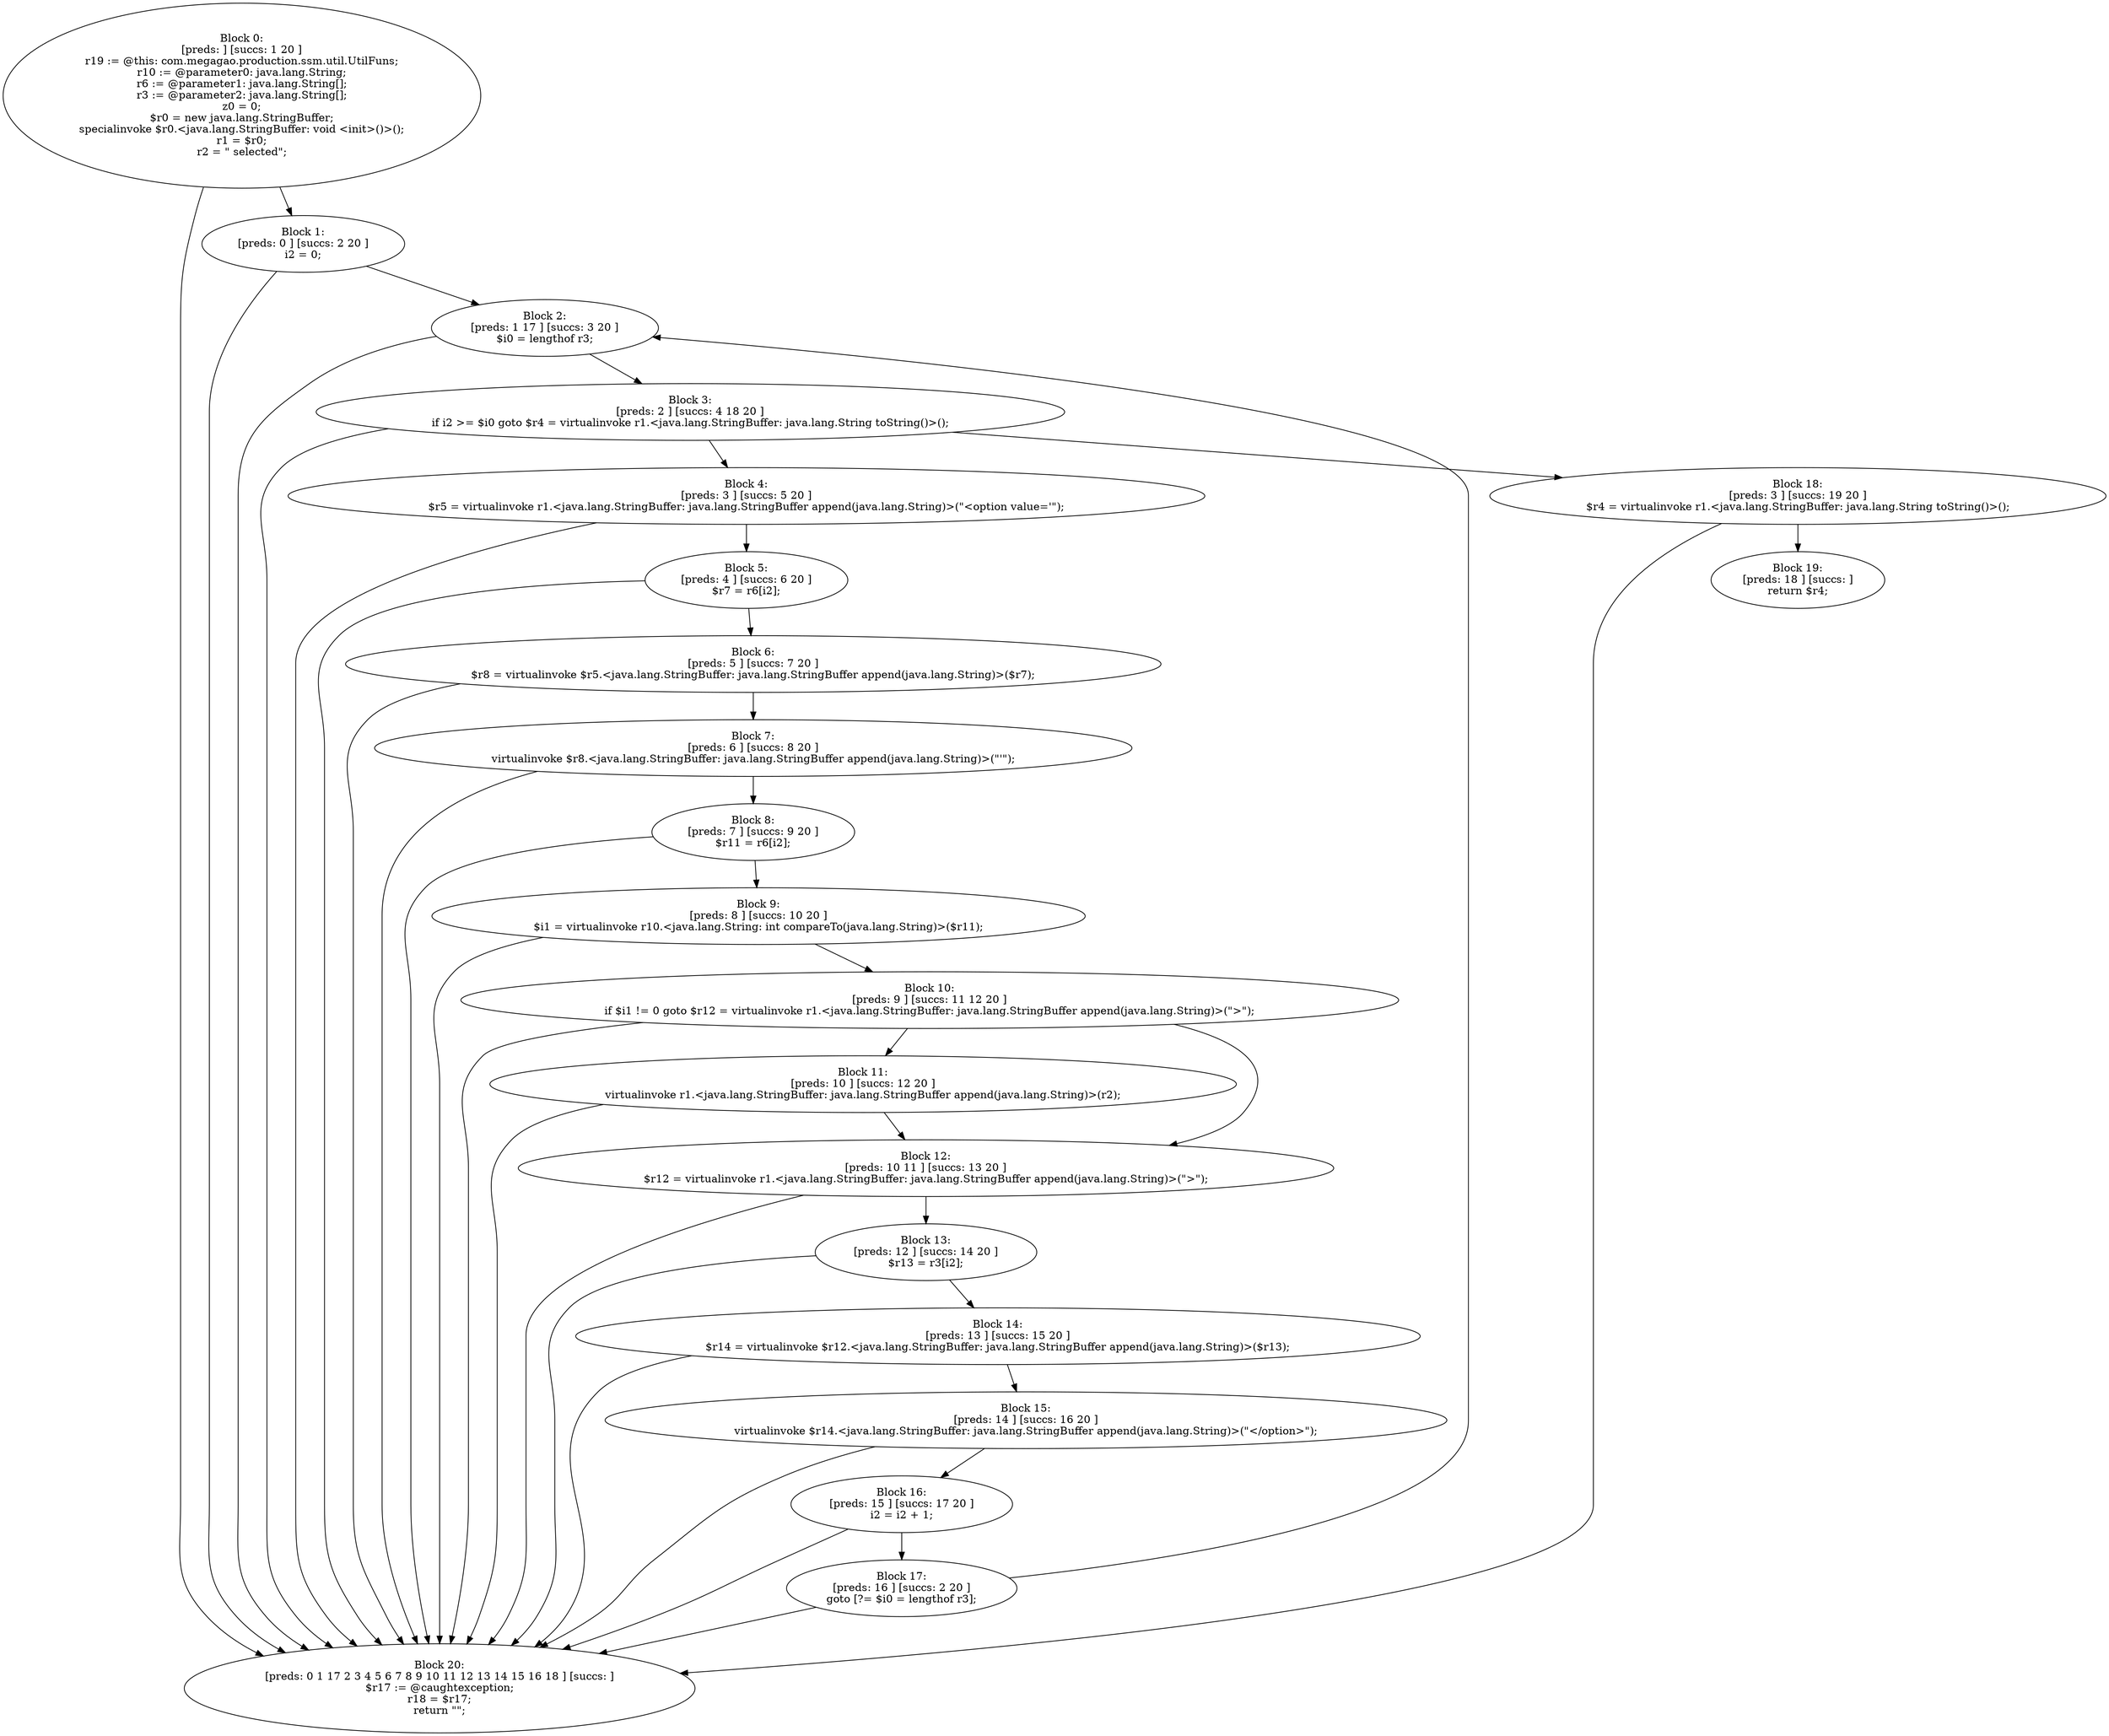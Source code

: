 digraph "unitGraph" {
    "Block 0:
[preds: ] [succs: 1 20 ]
r19 := @this: com.megagao.production.ssm.util.UtilFuns;
r10 := @parameter0: java.lang.String;
r6 := @parameter1: java.lang.String[];
r3 := @parameter2: java.lang.String[];
z0 = 0;
$r0 = new java.lang.StringBuffer;
specialinvoke $r0.<java.lang.StringBuffer: void <init>()>();
r1 = $r0;
r2 = \" selected\";
"
    "Block 1:
[preds: 0 ] [succs: 2 20 ]
i2 = 0;
"
    "Block 2:
[preds: 1 17 ] [succs: 3 20 ]
$i0 = lengthof r3;
"
    "Block 3:
[preds: 2 ] [succs: 4 18 20 ]
if i2 >= $i0 goto $r4 = virtualinvoke r1.<java.lang.StringBuffer: java.lang.String toString()>();
"
    "Block 4:
[preds: 3 ] [succs: 5 20 ]
$r5 = virtualinvoke r1.<java.lang.StringBuffer: java.lang.StringBuffer append(java.lang.String)>(\"<option value=\'\");
"
    "Block 5:
[preds: 4 ] [succs: 6 20 ]
$r7 = r6[i2];
"
    "Block 6:
[preds: 5 ] [succs: 7 20 ]
$r8 = virtualinvoke $r5.<java.lang.StringBuffer: java.lang.StringBuffer append(java.lang.String)>($r7);
"
    "Block 7:
[preds: 6 ] [succs: 8 20 ]
virtualinvoke $r8.<java.lang.StringBuffer: java.lang.StringBuffer append(java.lang.String)>(\"\'\");
"
    "Block 8:
[preds: 7 ] [succs: 9 20 ]
$r11 = r6[i2];
"
    "Block 9:
[preds: 8 ] [succs: 10 20 ]
$i1 = virtualinvoke r10.<java.lang.String: int compareTo(java.lang.String)>($r11);
"
    "Block 10:
[preds: 9 ] [succs: 11 12 20 ]
if $i1 != 0 goto $r12 = virtualinvoke r1.<java.lang.StringBuffer: java.lang.StringBuffer append(java.lang.String)>(\">\");
"
    "Block 11:
[preds: 10 ] [succs: 12 20 ]
virtualinvoke r1.<java.lang.StringBuffer: java.lang.StringBuffer append(java.lang.String)>(r2);
"
    "Block 12:
[preds: 10 11 ] [succs: 13 20 ]
$r12 = virtualinvoke r1.<java.lang.StringBuffer: java.lang.StringBuffer append(java.lang.String)>(\">\");
"
    "Block 13:
[preds: 12 ] [succs: 14 20 ]
$r13 = r3[i2];
"
    "Block 14:
[preds: 13 ] [succs: 15 20 ]
$r14 = virtualinvoke $r12.<java.lang.StringBuffer: java.lang.StringBuffer append(java.lang.String)>($r13);
"
    "Block 15:
[preds: 14 ] [succs: 16 20 ]
virtualinvoke $r14.<java.lang.StringBuffer: java.lang.StringBuffer append(java.lang.String)>(\"</option>\");
"
    "Block 16:
[preds: 15 ] [succs: 17 20 ]
i2 = i2 + 1;
"
    "Block 17:
[preds: 16 ] [succs: 2 20 ]
goto [?= $i0 = lengthof r3];
"
    "Block 18:
[preds: 3 ] [succs: 19 20 ]
$r4 = virtualinvoke r1.<java.lang.StringBuffer: java.lang.String toString()>();
"
    "Block 19:
[preds: 18 ] [succs: ]
return $r4;
"
    "Block 20:
[preds: 0 1 17 2 3 4 5 6 7 8 9 10 11 12 13 14 15 16 18 ] [succs: ]
$r17 := @caughtexception;
r18 = $r17;
return \"\";
"
    "Block 0:
[preds: ] [succs: 1 20 ]
r19 := @this: com.megagao.production.ssm.util.UtilFuns;
r10 := @parameter0: java.lang.String;
r6 := @parameter1: java.lang.String[];
r3 := @parameter2: java.lang.String[];
z0 = 0;
$r0 = new java.lang.StringBuffer;
specialinvoke $r0.<java.lang.StringBuffer: void <init>()>();
r1 = $r0;
r2 = \" selected\";
"->"Block 1:
[preds: 0 ] [succs: 2 20 ]
i2 = 0;
";
    "Block 0:
[preds: ] [succs: 1 20 ]
r19 := @this: com.megagao.production.ssm.util.UtilFuns;
r10 := @parameter0: java.lang.String;
r6 := @parameter1: java.lang.String[];
r3 := @parameter2: java.lang.String[];
z0 = 0;
$r0 = new java.lang.StringBuffer;
specialinvoke $r0.<java.lang.StringBuffer: void <init>()>();
r1 = $r0;
r2 = \" selected\";
"->"Block 20:
[preds: 0 1 17 2 3 4 5 6 7 8 9 10 11 12 13 14 15 16 18 ] [succs: ]
$r17 := @caughtexception;
r18 = $r17;
return \"\";
";
    "Block 1:
[preds: 0 ] [succs: 2 20 ]
i2 = 0;
"->"Block 2:
[preds: 1 17 ] [succs: 3 20 ]
$i0 = lengthof r3;
";
    "Block 1:
[preds: 0 ] [succs: 2 20 ]
i2 = 0;
"->"Block 20:
[preds: 0 1 17 2 3 4 5 6 7 8 9 10 11 12 13 14 15 16 18 ] [succs: ]
$r17 := @caughtexception;
r18 = $r17;
return \"\";
";
    "Block 2:
[preds: 1 17 ] [succs: 3 20 ]
$i0 = lengthof r3;
"->"Block 3:
[preds: 2 ] [succs: 4 18 20 ]
if i2 >= $i0 goto $r4 = virtualinvoke r1.<java.lang.StringBuffer: java.lang.String toString()>();
";
    "Block 2:
[preds: 1 17 ] [succs: 3 20 ]
$i0 = lengthof r3;
"->"Block 20:
[preds: 0 1 17 2 3 4 5 6 7 8 9 10 11 12 13 14 15 16 18 ] [succs: ]
$r17 := @caughtexception;
r18 = $r17;
return \"\";
";
    "Block 3:
[preds: 2 ] [succs: 4 18 20 ]
if i2 >= $i0 goto $r4 = virtualinvoke r1.<java.lang.StringBuffer: java.lang.String toString()>();
"->"Block 4:
[preds: 3 ] [succs: 5 20 ]
$r5 = virtualinvoke r1.<java.lang.StringBuffer: java.lang.StringBuffer append(java.lang.String)>(\"<option value=\'\");
";
    "Block 3:
[preds: 2 ] [succs: 4 18 20 ]
if i2 >= $i0 goto $r4 = virtualinvoke r1.<java.lang.StringBuffer: java.lang.String toString()>();
"->"Block 18:
[preds: 3 ] [succs: 19 20 ]
$r4 = virtualinvoke r1.<java.lang.StringBuffer: java.lang.String toString()>();
";
    "Block 3:
[preds: 2 ] [succs: 4 18 20 ]
if i2 >= $i0 goto $r4 = virtualinvoke r1.<java.lang.StringBuffer: java.lang.String toString()>();
"->"Block 20:
[preds: 0 1 17 2 3 4 5 6 7 8 9 10 11 12 13 14 15 16 18 ] [succs: ]
$r17 := @caughtexception;
r18 = $r17;
return \"\";
";
    "Block 4:
[preds: 3 ] [succs: 5 20 ]
$r5 = virtualinvoke r1.<java.lang.StringBuffer: java.lang.StringBuffer append(java.lang.String)>(\"<option value=\'\");
"->"Block 5:
[preds: 4 ] [succs: 6 20 ]
$r7 = r6[i2];
";
    "Block 4:
[preds: 3 ] [succs: 5 20 ]
$r5 = virtualinvoke r1.<java.lang.StringBuffer: java.lang.StringBuffer append(java.lang.String)>(\"<option value=\'\");
"->"Block 20:
[preds: 0 1 17 2 3 4 5 6 7 8 9 10 11 12 13 14 15 16 18 ] [succs: ]
$r17 := @caughtexception;
r18 = $r17;
return \"\";
";
    "Block 5:
[preds: 4 ] [succs: 6 20 ]
$r7 = r6[i2];
"->"Block 6:
[preds: 5 ] [succs: 7 20 ]
$r8 = virtualinvoke $r5.<java.lang.StringBuffer: java.lang.StringBuffer append(java.lang.String)>($r7);
";
    "Block 5:
[preds: 4 ] [succs: 6 20 ]
$r7 = r6[i2];
"->"Block 20:
[preds: 0 1 17 2 3 4 5 6 7 8 9 10 11 12 13 14 15 16 18 ] [succs: ]
$r17 := @caughtexception;
r18 = $r17;
return \"\";
";
    "Block 6:
[preds: 5 ] [succs: 7 20 ]
$r8 = virtualinvoke $r5.<java.lang.StringBuffer: java.lang.StringBuffer append(java.lang.String)>($r7);
"->"Block 7:
[preds: 6 ] [succs: 8 20 ]
virtualinvoke $r8.<java.lang.StringBuffer: java.lang.StringBuffer append(java.lang.String)>(\"\'\");
";
    "Block 6:
[preds: 5 ] [succs: 7 20 ]
$r8 = virtualinvoke $r5.<java.lang.StringBuffer: java.lang.StringBuffer append(java.lang.String)>($r7);
"->"Block 20:
[preds: 0 1 17 2 3 4 5 6 7 8 9 10 11 12 13 14 15 16 18 ] [succs: ]
$r17 := @caughtexception;
r18 = $r17;
return \"\";
";
    "Block 7:
[preds: 6 ] [succs: 8 20 ]
virtualinvoke $r8.<java.lang.StringBuffer: java.lang.StringBuffer append(java.lang.String)>(\"\'\");
"->"Block 8:
[preds: 7 ] [succs: 9 20 ]
$r11 = r6[i2];
";
    "Block 7:
[preds: 6 ] [succs: 8 20 ]
virtualinvoke $r8.<java.lang.StringBuffer: java.lang.StringBuffer append(java.lang.String)>(\"\'\");
"->"Block 20:
[preds: 0 1 17 2 3 4 5 6 7 8 9 10 11 12 13 14 15 16 18 ] [succs: ]
$r17 := @caughtexception;
r18 = $r17;
return \"\";
";
    "Block 8:
[preds: 7 ] [succs: 9 20 ]
$r11 = r6[i2];
"->"Block 9:
[preds: 8 ] [succs: 10 20 ]
$i1 = virtualinvoke r10.<java.lang.String: int compareTo(java.lang.String)>($r11);
";
    "Block 8:
[preds: 7 ] [succs: 9 20 ]
$r11 = r6[i2];
"->"Block 20:
[preds: 0 1 17 2 3 4 5 6 7 8 9 10 11 12 13 14 15 16 18 ] [succs: ]
$r17 := @caughtexception;
r18 = $r17;
return \"\";
";
    "Block 9:
[preds: 8 ] [succs: 10 20 ]
$i1 = virtualinvoke r10.<java.lang.String: int compareTo(java.lang.String)>($r11);
"->"Block 10:
[preds: 9 ] [succs: 11 12 20 ]
if $i1 != 0 goto $r12 = virtualinvoke r1.<java.lang.StringBuffer: java.lang.StringBuffer append(java.lang.String)>(\">\");
";
    "Block 9:
[preds: 8 ] [succs: 10 20 ]
$i1 = virtualinvoke r10.<java.lang.String: int compareTo(java.lang.String)>($r11);
"->"Block 20:
[preds: 0 1 17 2 3 4 5 6 7 8 9 10 11 12 13 14 15 16 18 ] [succs: ]
$r17 := @caughtexception;
r18 = $r17;
return \"\";
";
    "Block 10:
[preds: 9 ] [succs: 11 12 20 ]
if $i1 != 0 goto $r12 = virtualinvoke r1.<java.lang.StringBuffer: java.lang.StringBuffer append(java.lang.String)>(\">\");
"->"Block 11:
[preds: 10 ] [succs: 12 20 ]
virtualinvoke r1.<java.lang.StringBuffer: java.lang.StringBuffer append(java.lang.String)>(r2);
";
    "Block 10:
[preds: 9 ] [succs: 11 12 20 ]
if $i1 != 0 goto $r12 = virtualinvoke r1.<java.lang.StringBuffer: java.lang.StringBuffer append(java.lang.String)>(\">\");
"->"Block 12:
[preds: 10 11 ] [succs: 13 20 ]
$r12 = virtualinvoke r1.<java.lang.StringBuffer: java.lang.StringBuffer append(java.lang.String)>(\">\");
";
    "Block 10:
[preds: 9 ] [succs: 11 12 20 ]
if $i1 != 0 goto $r12 = virtualinvoke r1.<java.lang.StringBuffer: java.lang.StringBuffer append(java.lang.String)>(\">\");
"->"Block 20:
[preds: 0 1 17 2 3 4 5 6 7 8 9 10 11 12 13 14 15 16 18 ] [succs: ]
$r17 := @caughtexception;
r18 = $r17;
return \"\";
";
    "Block 11:
[preds: 10 ] [succs: 12 20 ]
virtualinvoke r1.<java.lang.StringBuffer: java.lang.StringBuffer append(java.lang.String)>(r2);
"->"Block 12:
[preds: 10 11 ] [succs: 13 20 ]
$r12 = virtualinvoke r1.<java.lang.StringBuffer: java.lang.StringBuffer append(java.lang.String)>(\">\");
";
    "Block 11:
[preds: 10 ] [succs: 12 20 ]
virtualinvoke r1.<java.lang.StringBuffer: java.lang.StringBuffer append(java.lang.String)>(r2);
"->"Block 20:
[preds: 0 1 17 2 3 4 5 6 7 8 9 10 11 12 13 14 15 16 18 ] [succs: ]
$r17 := @caughtexception;
r18 = $r17;
return \"\";
";
    "Block 12:
[preds: 10 11 ] [succs: 13 20 ]
$r12 = virtualinvoke r1.<java.lang.StringBuffer: java.lang.StringBuffer append(java.lang.String)>(\">\");
"->"Block 13:
[preds: 12 ] [succs: 14 20 ]
$r13 = r3[i2];
";
    "Block 12:
[preds: 10 11 ] [succs: 13 20 ]
$r12 = virtualinvoke r1.<java.lang.StringBuffer: java.lang.StringBuffer append(java.lang.String)>(\">\");
"->"Block 20:
[preds: 0 1 17 2 3 4 5 6 7 8 9 10 11 12 13 14 15 16 18 ] [succs: ]
$r17 := @caughtexception;
r18 = $r17;
return \"\";
";
    "Block 13:
[preds: 12 ] [succs: 14 20 ]
$r13 = r3[i2];
"->"Block 14:
[preds: 13 ] [succs: 15 20 ]
$r14 = virtualinvoke $r12.<java.lang.StringBuffer: java.lang.StringBuffer append(java.lang.String)>($r13);
";
    "Block 13:
[preds: 12 ] [succs: 14 20 ]
$r13 = r3[i2];
"->"Block 20:
[preds: 0 1 17 2 3 4 5 6 7 8 9 10 11 12 13 14 15 16 18 ] [succs: ]
$r17 := @caughtexception;
r18 = $r17;
return \"\";
";
    "Block 14:
[preds: 13 ] [succs: 15 20 ]
$r14 = virtualinvoke $r12.<java.lang.StringBuffer: java.lang.StringBuffer append(java.lang.String)>($r13);
"->"Block 15:
[preds: 14 ] [succs: 16 20 ]
virtualinvoke $r14.<java.lang.StringBuffer: java.lang.StringBuffer append(java.lang.String)>(\"</option>\");
";
    "Block 14:
[preds: 13 ] [succs: 15 20 ]
$r14 = virtualinvoke $r12.<java.lang.StringBuffer: java.lang.StringBuffer append(java.lang.String)>($r13);
"->"Block 20:
[preds: 0 1 17 2 3 4 5 6 7 8 9 10 11 12 13 14 15 16 18 ] [succs: ]
$r17 := @caughtexception;
r18 = $r17;
return \"\";
";
    "Block 15:
[preds: 14 ] [succs: 16 20 ]
virtualinvoke $r14.<java.lang.StringBuffer: java.lang.StringBuffer append(java.lang.String)>(\"</option>\");
"->"Block 16:
[preds: 15 ] [succs: 17 20 ]
i2 = i2 + 1;
";
    "Block 15:
[preds: 14 ] [succs: 16 20 ]
virtualinvoke $r14.<java.lang.StringBuffer: java.lang.StringBuffer append(java.lang.String)>(\"</option>\");
"->"Block 20:
[preds: 0 1 17 2 3 4 5 6 7 8 9 10 11 12 13 14 15 16 18 ] [succs: ]
$r17 := @caughtexception;
r18 = $r17;
return \"\";
";
    "Block 16:
[preds: 15 ] [succs: 17 20 ]
i2 = i2 + 1;
"->"Block 17:
[preds: 16 ] [succs: 2 20 ]
goto [?= $i0 = lengthof r3];
";
    "Block 16:
[preds: 15 ] [succs: 17 20 ]
i2 = i2 + 1;
"->"Block 20:
[preds: 0 1 17 2 3 4 5 6 7 8 9 10 11 12 13 14 15 16 18 ] [succs: ]
$r17 := @caughtexception;
r18 = $r17;
return \"\";
";
    "Block 17:
[preds: 16 ] [succs: 2 20 ]
goto [?= $i0 = lengthof r3];
"->"Block 2:
[preds: 1 17 ] [succs: 3 20 ]
$i0 = lengthof r3;
";
    "Block 17:
[preds: 16 ] [succs: 2 20 ]
goto [?= $i0 = lengthof r3];
"->"Block 20:
[preds: 0 1 17 2 3 4 5 6 7 8 9 10 11 12 13 14 15 16 18 ] [succs: ]
$r17 := @caughtexception;
r18 = $r17;
return \"\";
";
    "Block 18:
[preds: 3 ] [succs: 19 20 ]
$r4 = virtualinvoke r1.<java.lang.StringBuffer: java.lang.String toString()>();
"->"Block 19:
[preds: 18 ] [succs: ]
return $r4;
";
    "Block 18:
[preds: 3 ] [succs: 19 20 ]
$r4 = virtualinvoke r1.<java.lang.StringBuffer: java.lang.String toString()>();
"->"Block 20:
[preds: 0 1 17 2 3 4 5 6 7 8 9 10 11 12 13 14 15 16 18 ] [succs: ]
$r17 := @caughtexception;
r18 = $r17;
return \"\";
";
}
